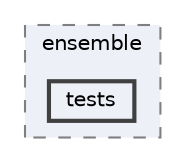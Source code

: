 digraph "/home/jam/Research/IRES-2025/dev/src/llm-scripts/testing/hypothesis-testing/hyp-env/lib/python3.12/site-packages/sklearn/ensemble/tests"
{
 // LATEX_PDF_SIZE
  bgcolor="transparent";
  edge [fontname=Helvetica,fontsize=10,labelfontname=Helvetica,labelfontsize=10];
  node [fontname=Helvetica,fontsize=10,shape=box,height=0.2,width=0.4];
  compound=true
  subgraph clusterdir_3cce9db80deb663b5ddf997ac3dba545 {
    graph [ bgcolor="#edf0f7", pencolor="grey50", label="ensemble", fontname=Helvetica,fontsize=10 style="filled,dashed", URL="dir_3cce9db80deb663b5ddf997ac3dba545.html",tooltip=""]
  dir_0200499a904d45d7142ea0674f59ecbe [label="tests", fillcolor="#edf0f7", color="grey25", style="filled,bold", URL="dir_0200499a904d45d7142ea0674f59ecbe.html",tooltip=""];
  }
}
